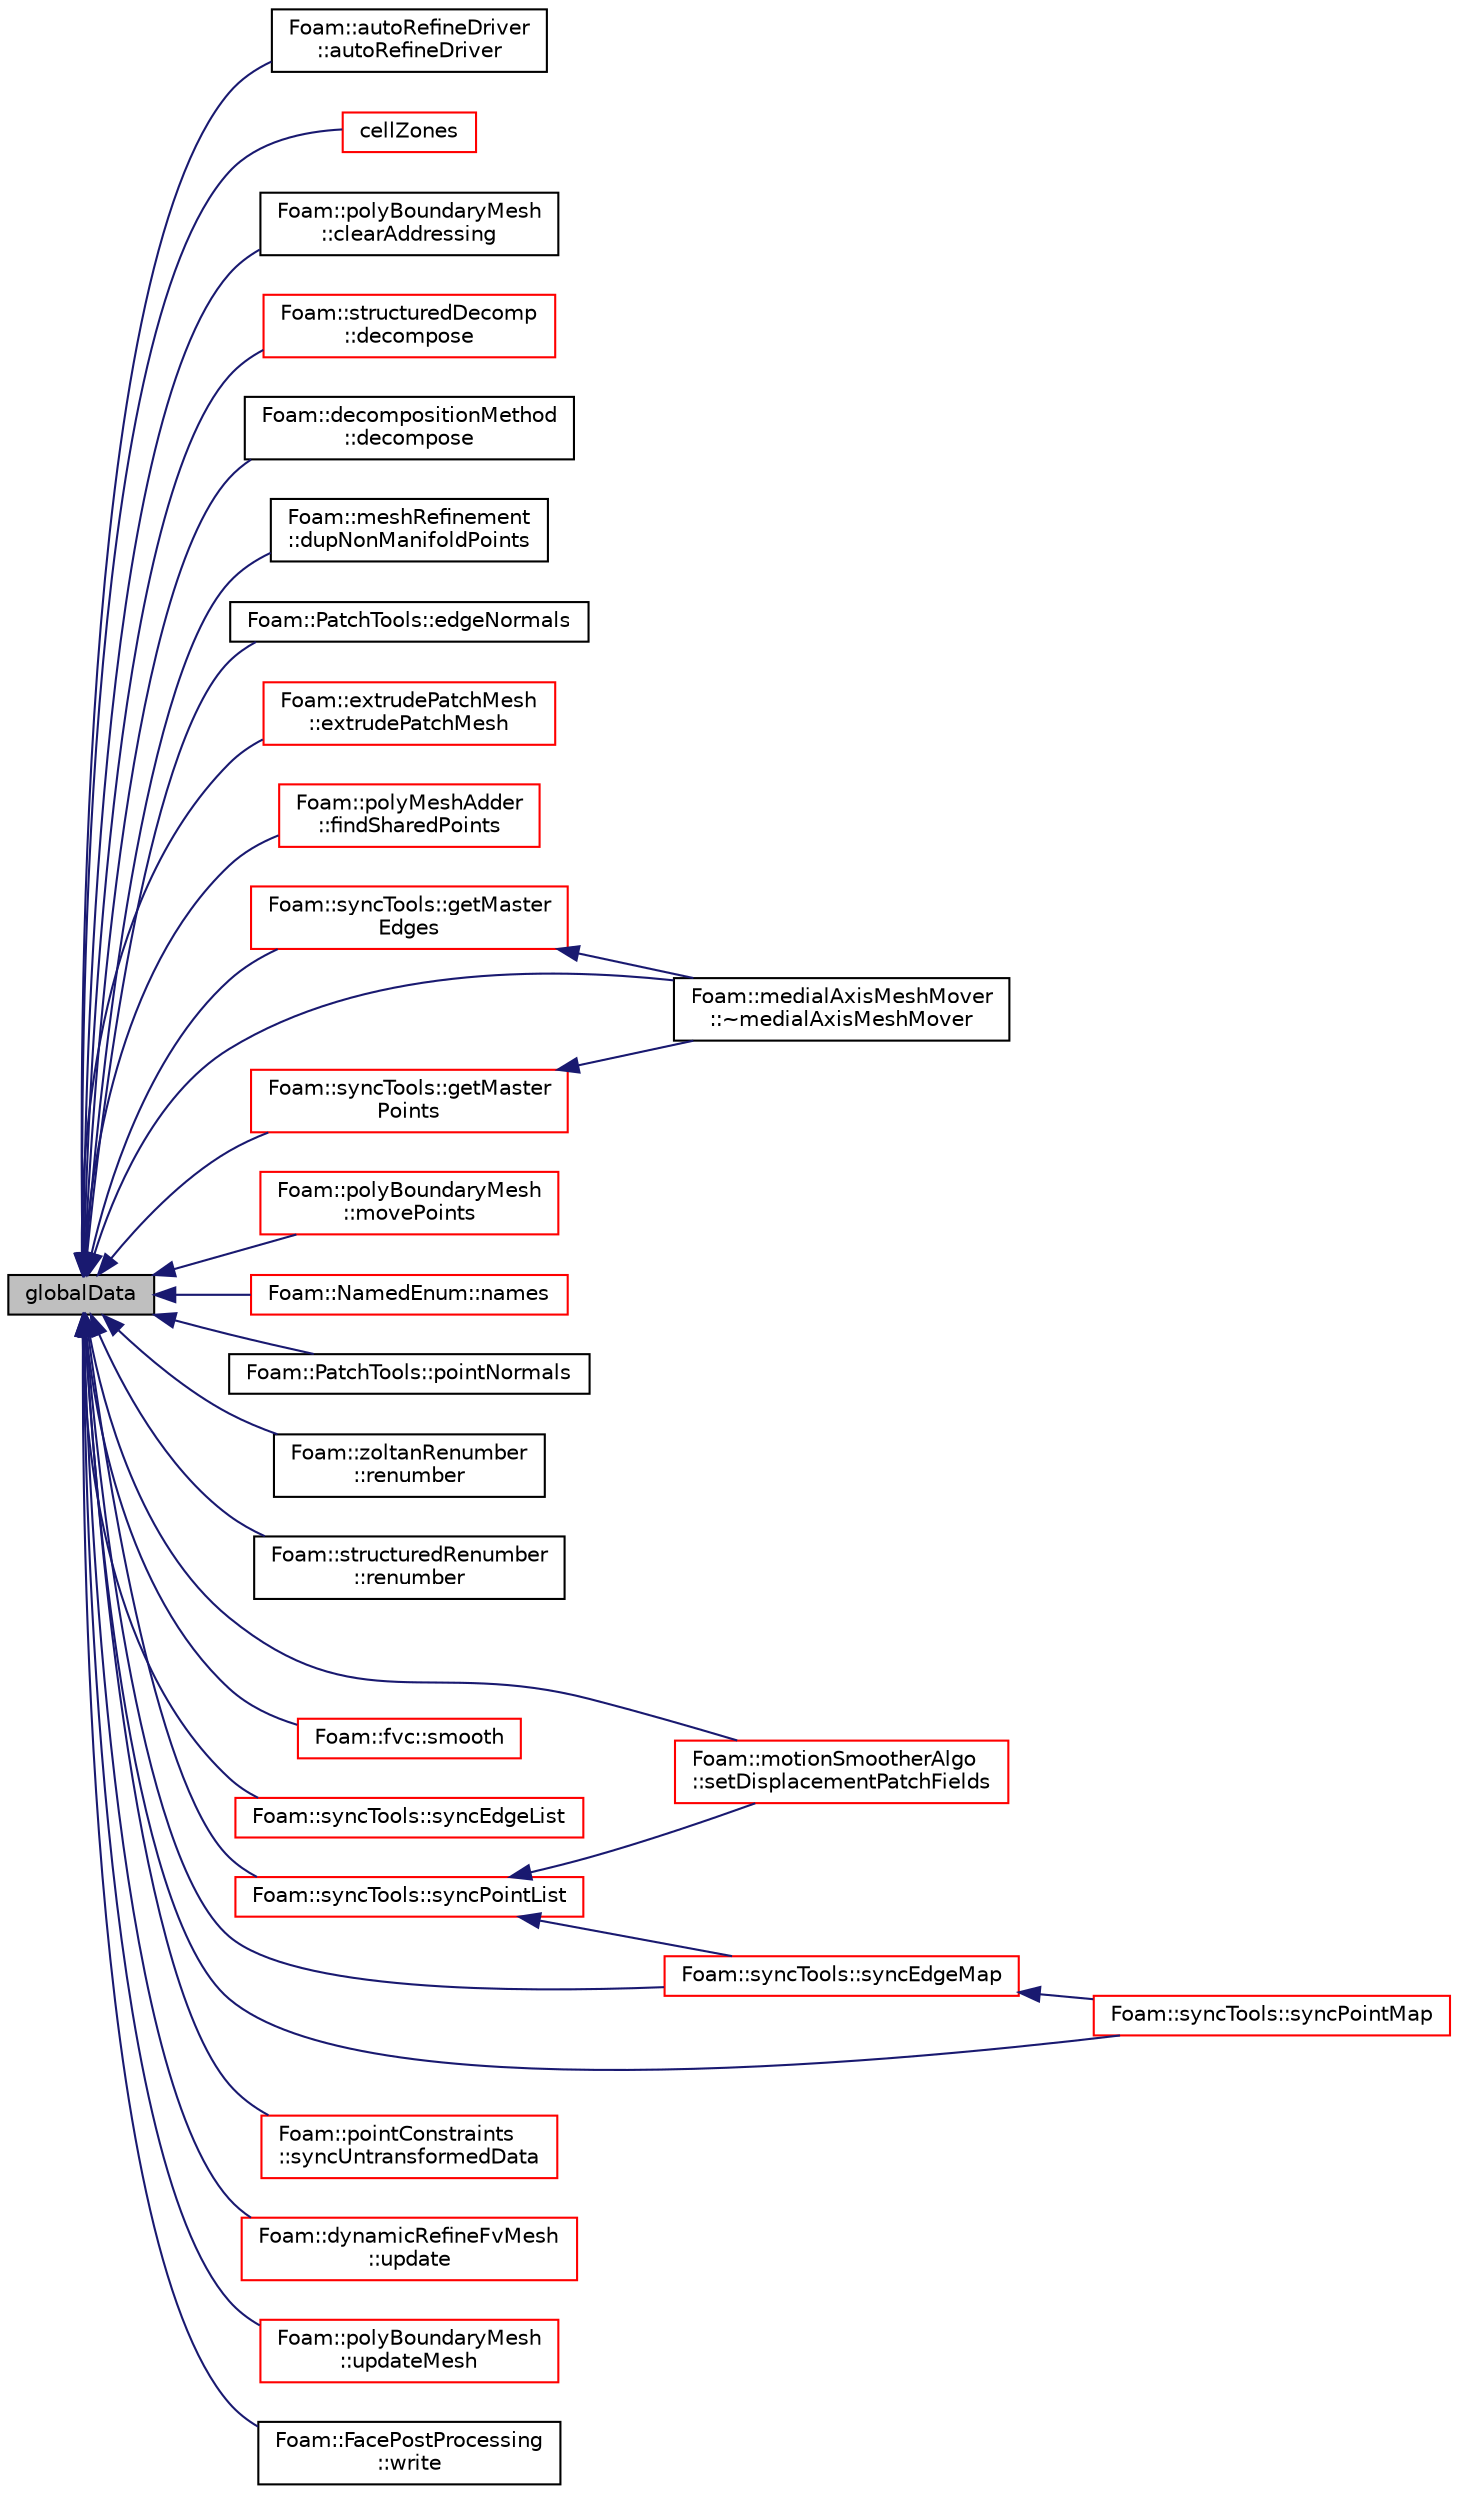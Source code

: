 digraph "globalData"
{
  bgcolor="transparent";
  edge [fontname="Helvetica",fontsize="10",labelfontname="Helvetica",labelfontsize="10"];
  node [fontname="Helvetica",fontsize="10",shape=record];
  rankdir="LR";
  Node1 [label="globalData",height=0.2,width=0.4,color="black", fillcolor="grey75", style="filled", fontcolor="black"];
  Node1 -> Node2 [dir="back",color="midnightblue",fontsize="10",style="solid",fontname="Helvetica"];
  Node2 [label="Foam::autoRefineDriver\l::autoRefineDriver",height=0.2,width=0.4,color="black",URL="$a00088.html#af542d9b25af177ac01de22c65266603e",tooltip="Construct from components. "];
  Node1 -> Node3 [dir="back",color="midnightblue",fontsize="10",style="solid",fontname="Helvetica"];
  Node3 [label="cellZones",height=0.2,width=0.4,color="red",URL="$a01917.html#a4d1a75ab59a90fb234112675b3ce1018",tooltip="Return cell zone mesh. "];
  Node1 -> Node4 [dir="back",color="midnightblue",fontsize="10",style="solid",fontname="Helvetica"];
  Node4 [label="Foam::polyBoundaryMesh\l::clearAddressing",height=0.2,width=0.4,color="black",URL="$a01911.html#aac1ee7169044dccb262b78097d6ab1a8",tooltip="Clear addressing at this level and at patches. "];
  Node1 -> Node5 [dir="back",color="midnightblue",fontsize="10",style="solid",fontname="Helvetica"];
  Node5 [label="Foam::structuredDecomp\l::decompose",height=0.2,width=0.4,color="red",URL="$a02459.html#a971139d60fbf525c8a4dae56d9a386da",tooltip="Return for every coordinate the wanted processor number. Use the. "];
  Node1 -> Node6 [dir="back",color="midnightblue",fontsize="10",style="solid",fontname="Helvetica"];
  Node6 [label="Foam::decompositionMethod\l::decompose",height=0.2,width=0.4,color="black",URL="$a00505.html#a9e5348f6d62778dc2721d9646d92c3d2"];
  Node1 -> Node7 [dir="back",color="midnightblue",fontsize="10",style="solid",fontname="Helvetica"];
  Node7 [label="Foam::meshRefinement\l::dupNonManifoldPoints",height=0.2,width=0.4,color="black",URL="$a01470.html#a9dbc8bd1d38070053486014e911d03a1",tooltip="Find boundary points that connect to more than one cell. "];
  Node1 -> Node8 [dir="back",color="midnightblue",fontsize="10",style="solid",fontname="Helvetica"];
  Node8 [label="Foam::PatchTools::edgeNormals",height=0.2,width=0.4,color="black",URL="$a01815.html#a48f55bbbe3632b208e3f15dc9ca17103"];
  Node1 -> Node9 [dir="back",color="midnightblue",fontsize="10",style="solid",fontname="Helvetica"];
  Node9 [label="Foam::extrudePatchMesh\l::extrudePatchMesh",height=0.2,width=0.4,color="red",URL="$a00713.html#ada5aee048de4d025b44660aca99d21a6",tooltip="Construct from mesh, patch and dictionary. "];
  Node1 -> Node10 [dir="back",color="midnightblue",fontsize="10",style="solid",fontname="Helvetica"];
  Node10 [label="Foam::polyMeshAdder\l::findSharedPoints",height=0.2,width=0.4,color="red",URL="$a01918.html#a635b09647032a29d1e0aad6091b96f47",tooltip="Find topologically and geometrically shared points. "];
  Node1 -> Node11 [dir="back",color="midnightblue",fontsize="10",style="solid",fontname="Helvetica"];
  Node11 [label="Foam::syncTools::getMaster\lEdges",height=0.2,width=0.4,color="red",URL="$a02545.html#a96d0f41e2ad80738744f967818ff34a2",tooltip="Get per edge whether it is uncoupled or a master of a. "];
  Node11 -> Node12 [dir="back",color="midnightblue",fontsize="10",style="solid",fontname="Helvetica"];
  Node12 [label="Foam::medialAxisMeshMover\l::~medialAxisMeshMover",height=0.2,width=0.4,color="black",URL="$a01456.html#a03eb6ed57214533ca9c7282a850b1ea3"];
  Node1 -> Node13 [dir="back",color="midnightblue",fontsize="10",style="solid",fontname="Helvetica"];
  Node13 [label="Foam::syncTools::getMaster\lPoints",height=0.2,width=0.4,color="red",URL="$a02545.html#a38f15a35a2b2379333eee9b98b9a1e67",tooltip="Get per point whether it is uncoupled or a master of a. "];
  Node13 -> Node12 [dir="back",color="midnightblue",fontsize="10",style="solid",fontname="Helvetica"];
  Node1 -> Node14 [dir="back",color="midnightblue",fontsize="10",style="solid",fontname="Helvetica"];
  Node14 [label="Foam::polyBoundaryMesh\l::movePoints",height=0.2,width=0.4,color="red",URL="$a01911.html#ab62834098bae1d3887f578c700754f39",tooltip="Correct polyBoundaryMesh after moving points. "];
  Node1 -> Node15 [dir="back",color="midnightblue",fontsize="10",style="solid",fontname="Helvetica"];
  Node15 [label="Foam::NamedEnum::names",height=0.2,width=0.4,color="red",URL="$a01569.html#a7350da3a0edd92cd11e6c479c9967dc8"];
  Node1 -> Node16 [dir="back",color="midnightblue",fontsize="10",style="solid",fontname="Helvetica"];
  Node16 [label="Foam::PatchTools::pointNormals",height=0.2,width=0.4,color="black",URL="$a01815.html#ab60186b13b96788288ecfa924a6950d2"];
  Node1 -> Node17 [dir="back",color="midnightblue",fontsize="10",style="solid",fontname="Helvetica"];
  Node17 [label="Foam::zoltanRenumber\l::renumber",height=0.2,width=0.4,color="black",URL="$a02898.html#a8c8c314aed6bcca51f2e7ae9a90f1b82",tooltip="Return the order in which cells need to be visited, i.e. "];
  Node1 -> Node18 [dir="back",color="midnightblue",fontsize="10",style="solid",fontname="Helvetica"];
  Node18 [label="Foam::structuredRenumber\l::renumber",height=0.2,width=0.4,color="black",URL="$a02460.html#a8c8c314aed6bcca51f2e7ae9a90f1b82",tooltip="Return the order in which cells need to be visited, i.e. "];
  Node1 -> Node19 [dir="back",color="midnightblue",fontsize="10",style="solid",fontname="Helvetica"];
  Node19 [label="Foam::motionSmootherAlgo\l::setDisplacementPatchFields",height=0.2,width=0.4,color="red",URL="$a01532.html#a1117a26b03c2fa65a7065fe94f32757c",tooltip="Set patch fields on displacement to be consistent with. "];
  Node1 -> Node20 [dir="back",color="midnightblue",fontsize="10",style="solid",fontname="Helvetica"];
  Node20 [label="Foam::fvc::smooth",height=0.2,width=0.4,color="red",URL="$a10768.html#a417a555eb3108fd8d6c41c0aec39a633"];
  Node1 -> Node21 [dir="back",color="midnightblue",fontsize="10",style="solid",fontname="Helvetica"];
  Node21 [label="Foam::syncTools::syncEdgeList",height=0.2,width=0.4,color="red",URL="$a02545.html#a5ed3e64d2ef89e3823674727ea1b3d58",tooltip="Synchronize values on all mesh edges. "];
  Node1 -> Node22 [dir="back",color="midnightblue",fontsize="10",style="solid",fontname="Helvetica"];
  Node22 [label="Foam::syncTools::syncEdgeMap",height=0.2,width=0.4,color="red",URL="$a02545.html#a154ac086463b8d7a0eed8c4539d3ab73",tooltip="Synchronize values on selected edges. "];
  Node22 -> Node23 [dir="back",color="midnightblue",fontsize="10",style="solid",fontname="Helvetica"];
  Node23 [label="Foam::syncTools::syncPointMap",height=0.2,width=0.4,color="red",URL="$a02545.html#a08bdf5c6403dd4367d1714c3d5b4145d",tooltip="Synchronize values on selected points. "];
  Node1 -> Node24 [dir="back",color="midnightblue",fontsize="10",style="solid",fontname="Helvetica"];
  Node24 [label="Foam::syncTools::syncPointList",height=0.2,width=0.4,color="red",URL="$a02545.html#a197ed77a9101bdfb37253bd3f507c017",tooltip="Synchronize values on all mesh points. "];
  Node24 -> Node19 [dir="back",color="midnightblue",fontsize="10",style="solid",fontname="Helvetica"];
  Node24 -> Node22 [dir="back",color="midnightblue",fontsize="10",style="solid",fontname="Helvetica"];
  Node1 -> Node23 [dir="back",color="midnightblue",fontsize="10",style="solid",fontname="Helvetica"];
  Node1 -> Node25 [dir="back",color="midnightblue",fontsize="10",style="solid",fontname="Helvetica"];
  Node25 [label="Foam::pointConstraints\l::syncUntransformedData",height=0.2,width=0.4,color="red",URL="$a01872.html#a60a2f4543c7dc5c768bd06768d7004c6",tooltip="Helper: sync data on collocated points only. "];
  Node1 -> Node26 [dir="back",color="midnightblue",fontsize="10",style="solid",fontname="Helvetica"];
  Node26 [label="Foam::dynamicRefineFvMesh\l::update",height=0.2,width=0.4,color="red",URL="$a00605.html#aa2aac016e2bf7b5bd2b271786c2791aa",tooltip="Update the mesh for both mesh motion and topology change. "];
  Node1 -> Node27 [dir="back",color="midnightblue",fontsize="10",style="solid",fontname="Helvetica"];
  Node27 [label="Foam::polyBoundaryMesh\l::updateMesh",height=0.2,width=0.4,color="red",URL="$a01911.html#ae5693a309a936ac1040dd48c2881677f",tooltip="Correct polyBoundaryMesh after topology update. "];
  Node1 -> Node28 [dir="back",color="midnightblue",fontsize="10",style="solid",fontname="Helvetica"];
  Node28 [label="Foam::FacePostProcessing\l::write",height=0.2,width=0.4,color="black",URL="$a00730.html#aac759501cf6c7895a70eecbef0226ae1",tooltip="Write post-processing info. "];
  Node1 -> Node12 [dir="back",color="midnightblue",fontsize="10",style="solid",fontname="Helvetica"];
}
